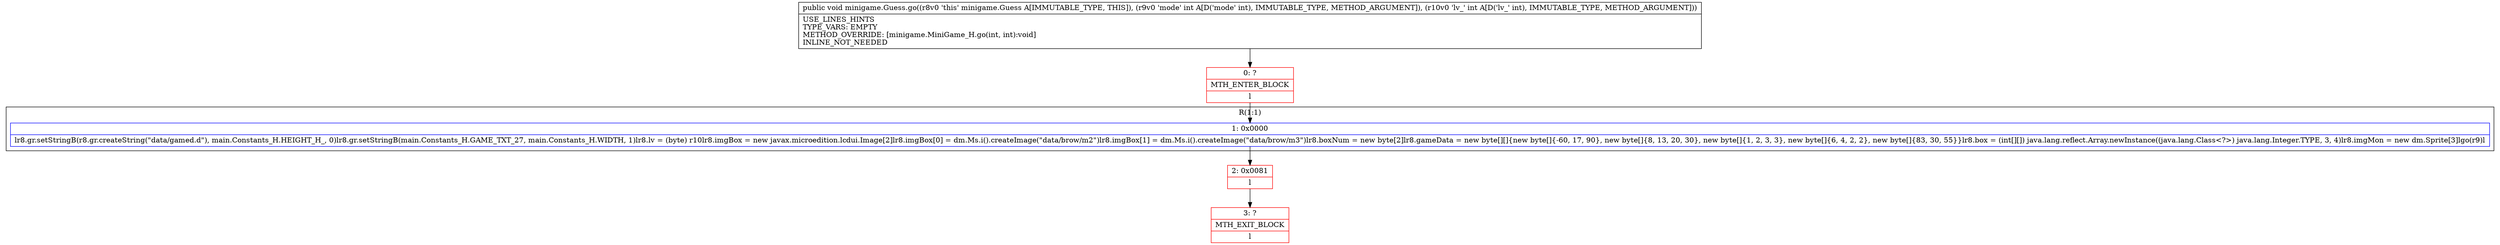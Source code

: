 digraph "CFG forminigame.Guess.go(II)V" {
subgraph cluster_Region_1190821210 {
label = "R(1:1)";
node [shape=record,color=blue];
Node_1 [shape=record,label="{1\:\ 0x0000|lr8.gr.setStringB(r8.gr.createString(\"data\/gamed.d\"), main.Constants_H.HEIGHT_H_, 0)lr8.gr.setStringB(main.Constants_H.GAME_TXT_27, main.Constants_H.WIDTH, 1)lr8.lv = (byte) r10lr8.imgBox = new javax.microedition.lcdui.Image[2]lr8.imgBox[0] = dm.Ms.i().createImage(\"data\/brow\/m2\")lr8.imgBox[1] = dm.Ms.i().createImage(\"data\/brow\/m3\")lr8.boxNum = new byte[2]lr8.gameData = new byte[][]\{new byte[]\{\-60, 17, 90\}, new byte[]\{8, 13, 20, 30\}, new byte[]\{1, 2, 3, 3\}, new byte[]\{6, 4, 2, 2\}, new byte[]\{83, 30, 55\}\}lr8.box = (int[][]) java.lang.reflect.Array.newInstance((java.lang.Class\<?\>) java.lang.Integer.TYPE, 3, 4)lr8.imgMon = new dm.Sprite[3]lgo(r9)l}"];
}
Node_0 [shape=record,color=red,label="{0\:\ ?|MTH_ENTER_BLOCK\l|l}"];
Node_2 [shape=record,color=red,label="{2\:\ 0x0081|l}"];
Node_3 [shape=record,color=red,label="{3\:\ ?|MTH_EXIT_BLOCK\l|l}"];
MethodNode[shape=record,label="{public void minigame.Guess.go((r8v0 'this' minigame.Guess A[IMMUTABLE_TYPE, THIS]), (r9v0 'mode' int A[D('mode' int), IMMUTABLE_TYPE, METHOD_ARGUMENT]), (r10v0 'lv_' int A[D('lv_' int), IMMUTABLE_TYPE, METHOD_ARGUMENT]))  | USE_LINES_HINTS\lTYPE_VARS: EMPTY\lMETHOD_OVERRIDE: [minigame.MiniGame_H.go(int, int):void]\lINLINE_NOT_NEEDED\l}"];
MethodNode -> Node_0;
Node_1 -> Node_2;
Node_0 -> Node_1;
Node_2 -> Node_3;
}

